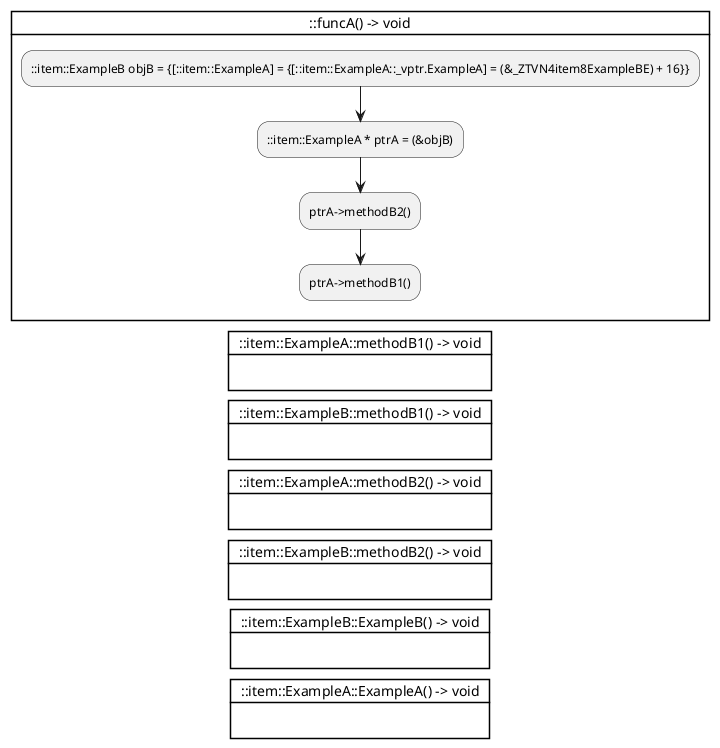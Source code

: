@startuml

card "::funcA() -> void" {
    :::item::ExampleB objB = {[::item::ExampleA] = {[::item::ExampleA::_vptr.ExampleA] = (&_ZTVN4item8ExampleBE) + 16}};
    :::item::ExampleA * ptrA = (&objB);
    :ptrA->methodB2();
    :ptrA->methodB1();
    -[hidden]->
}

card "::item::ExampleA::methodB1() -> void" {
    -[hidden]->
}

card "::item::ExampleB::methodB1() -> void" {
    -[hidden]->
}

card "::item::ExampleA::methodB2() -> void" {
    -[hidden]->
}

card "::item::ExampleB::methodB2() -> void" {
    -[hidden]->
}

card "::item::ExampleB::ExampleB() -> void" {
    -[hidden]->
}

card "::item::ExampleA::ExampleA() -> void" {
    -[hidden]->
}


@enduml
